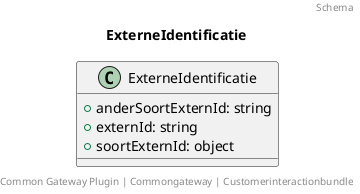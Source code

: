 @startuml
title: ExterneIdentificatie
footer: Common Gateway Plugin | Commongateway | Customerinteractionbundle 
header: Schema

class ExterneIdentificatie {
  + anderSoortExternId: string
  + externId: string
  + soortExternId: object
}
@enduml
